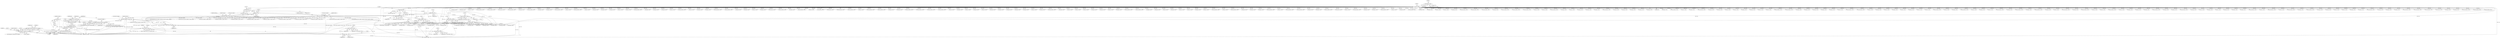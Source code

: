 digraph "0_ImageMagick_56d6e20de489113617cbbddaf41e92600a34db22@pointer" {
"1018599" [label="(Call,ReplaceImageInList(&q,swap))"];
"1018576" [label="(Call,swap=CloneImage(p,0,0,MagickTrue,&p->exception))"];
"1018578" [label="(Call,CloneImage(p,0,0,MagickTrue,&p->exception))"];
"1018558" [label="(Call,p == (Image *) NULL)"];
"1018538" [label="(Call,p=GetImageFromList(msl_info->image[n],index))"];
"1018540" [label="(Call,GetImageFromList(msl_info->image[n],index))"];
"1018410" [label="(Call,msl_info->image[n] == (Image *) NULL)"];
"1017912" [label="(Call,msl_info->image[n] == (Image *) NULL)"];
"1017918" [label="(Call,(Image *) NULL)"];
"1017908" [label="(Call,(Image*) NULL)"];
"1000237" [label="(Call,(char *) NULL)"];
"1000232" [label="(Call,(const char *) NULL)"];
"1018117" [label="(Call,msl_info->image[n] == (Image *) NULL)"];
"1018123" [label="(Call,(Image *) NULL)"];
"1018113" [label="(Call,(Image*) NULL)"];
"1018416" [label="(Call,(Image *) NULL)"];
"1018251" [label="(Call,(Image*) NULL)"];
"1018149" [label="(Call,(const xmlChar *) NULL)"];
"1018137" [label="(Call,(const xmlChar **) NULL)"];
"1018046" [label="(Call,(Image*) NULL)"];
"1017944" [label="(Call,(const xmlChar *) NULL)"];
"1017932" [label="(Call,(const xmlChar **) NULL)"];
"1018505" [label="(Call,index=(ssize_t) geometry_info.rho)"];
"1018507" [label="(Call,(ssize_t) geometry_info.rho)"];
"1018427" [label="(Call,index=(-1))"];
"1018429" [label="(Call,-1)"];
"1018560" [label="(Call,(Image *) NULL)"];
"1018438" [label="(Call,(const xmlChar **) NULL)"];
"1018449" [label="(Call,(const xmlChar *) NULL)"];
"1018046" [label="(Call,(Image*) NULL)"];
"1017467" [label="(Call,(Image *) NULL)"];
"1014502" [label="(Call,(Image *) NULL)"];
"1003100" [label="(Call,(char **) NULL)"];
"1014729" [label="(Call,(const xmlChar *) NULL)"];
"1018428" [label="(Identifier,index)"];
"1018139" [label="(Identifier,NULL)"];
"1000234" [label="(Identifier,NULL)"];
"1009820" [label="(Call,(const xmlChar *) NULL)"];
"1016133" [label="(Call,(const char *) NULL)"];
"1003342" [label="(Call,(const xmlChar *) NULL)"];
"1008856" [label="(Call,(Image *) NULL)"];
"1004334" [label="(Call,(const xmlChar *) NULL)"];
"1018498" [label="(Block,)"];
"1004223" [label="(Call,(Image *) NULL)"];
"1014856" [label="(Call,(Image *) NULL)"];
"1017911" [label="(ControlStructure,if (msl_info->image[n] == (Image *) NULL))"];
"1001578" [label="(Call,(const xmlChar *) NULL)"];
"1014978" [label="(Call,(char **) NULL)"];
"1018253" [label="(Identifier,NULL)"];
"1018123" [label="(Call,(Image *) NULL)"];
"1004729" [label="(Call,(const xmlChar *) NULL)"];
"1008628" [label="(Call,(char **) NULL)"];
"1018781" [label="(Call,(Image *) NULL)"];
"1003476" [label="(Call,(Image *) NULL)"];
"1000279" [label="(Call,(Image *) NULL)"];
"1019173" [label="(Call,(char **) NULL)"];
"1018251" [label="(Call,(Image*) NULL)"];
"1005603" [label="(Call,(char **) NULL)"];
"1006241" [label="(Call,(const xmlChar *) NULL)"];
"1012993" [label="(Call,(Image *) NULL)"];
"1017221" [label="(Call,(Image *) NULL)"];
"1014248" [label="(Call,(Image *) NULL)"];
"1018128" [label="(Identifier,OptionError)"];
"1007724" [label="(Call,(char **) NULL)"];
"1007223" [label="(Call,(const xmlChar *) NULL)"];
"1009893" [label="(Call,(char **) NULL)"];
"1004956" [label="(Call,(Image *) NULL)"];
"1018418" [label="(Identifier,NULL)"];
"1014663" [label="(Call,(Image *) NULL)"];
"1006434" [label="(Call,(const xmlChar *) NULL)"];
"1002331" [label="(Call,(const xmlChar *) NULL)"];
"1008729" [label="(Call,(Image *) NULL)"];
"1015066" [label="(Call,(Image *) NULL)"];
"1006523" [label="(Call,(char **) NULL)"];
"1018409" [label="(ControlStructure,if (msl_info->image[n] == (Image *) NULL))"];
"1002499" [label="(Call,(Image *) NULL)"];
"1017923" [label="(Identifier,OptionError)"];
"1019031" [label="(Call,(const char *) NULL)"];
"1018562" [label="(Identifier,NULL)"];
"1007668" [label="(Call,(const xmlChar *) NULL)"];
"1019343" [label="(Call,msl_info->image[n] == (Image *) NULL)"];
"1007621" [label="(Call,(Image *) NULL)"];
"1018821" [label="(Call,(Image *) NULL)"];
"1018438" [label="(Call,(const xmlChar **) NULL)"];
"1011472" [label="(Call,(const xmlChar **) NULL)"];
"1000232" [label="(Call,(const char *) NULL)"];
"1013107" [label="(Call,(char **) NULL)"];
"1000235" [label="(Call,value=(char *) NULL)"];
"1017913" [label="(Call,msl_info->image[n])"];
"1018560" [label="(Call,(Image *) NULL)"];
"1003448" [label="(Call,(const char *) NULL)"];
"1000307" [label="(Call,(const xmlChar *) NULL)"];
"1018071" [label="(Call,(Image *) NULL)"];
"1019122" [label="(Call,(const xmlChar *) NULL)"];
"1008651" [label="(Call,(char **) NULL)"];
"1017596" [label="(Call,(const xmlChar *) NULL)"];
"1017492" [label="(Call,(const xmlChar *) NULL)"];
"1017427" [label="(Call,(Image *) NULL)"];
"1018546" [label="(Identifier,index)"];
"1015276" [label="(Call,(Image *) NULL)"];
"1018125" [label="(Identifier,NULL)"];
"1018149" [label="(Call,(const xmlChar *) NULL)"];
"1018136" [label="(Identifier,attributes)"];
"1018430" [label="(Literal,1)"];
"1008160" [label="(Call,(const xmlChar *) NULL)"];
"1011228" [label="(Call,(const xmlChar *) NULL)"];
"1010626" [label="(Call,(const xmlChar *) NULL)"];
"1013264" [label="(Call,(const xmlChar *) NULL)"];
"1018710" [label="(Call,(char **) NULL)"];
"1018558" [label="(Call,p == (Image *) NULL)"];
"1007056" [label="(Call,(Image *) NULL)"];
"1018629" [label="(Call,(Image *) NULL)"];
"1012008" [label="(Call,(char **) NULL)"];
"1018427" [label="(Call,index=(-1))"];
"1018507" [label="(Call,(ssize_t) geometry_info.rho)"];
"1017908" [label="(Call,(Image*) NULL)"];
"1006586" [label="(Call,(Image *) NULL)"];
"1010507" [label="(Call,(char **) NULL)"];
"1004701" [label="(Call,(Image *) NULL)"];
"1018432" [label="(Identifier,swap_index)"];
"1018557" [label="(Call,(p == (Image *) NULL) || (q == (Image *) NULL))"];
"1018111" [label="(Call,*\n          stereoImage = (Image*) NULL)"];
"1008556" [label="(Call,(Image *) NULL)"];
"1001983" [label="(Call,(Image *) NULL)"];
"1018053" [label="(Call,SteganoImage(msl_info->image[n], watermark, &msl_info->image[n]->exception))"];
"1017944" [label="(Call,(const xmlChar *) NULL)"];
"1008486" [label="(Call,(Image *) NULL)"];
"1018416" [label="(Call,(Image *) NULL)"];
"1013153" [label="(Call,(Image *) NULL)"];
"1018539" [label="(Identifier,p)"];
"1007796" [label="(Call,(char **) NULL)"];
"1017918" [label="(Call,(Image *) NULL)"];
"1018564" [label="(Identifier,q)"];
"1010545" [label="(Call,(Image *) NULL)"];
"1004476" [label="(Call,(const xmlChar *) NULL)"];
"1004443" [label="(Call,(Image *) NULL)"];
"1005702" [label="(Call,(char **) NULL)"];
"1017912" [label="(Call,msl_info->image[n] == (Image *) NULL)"];
"1011909" [label="(Call,(char **) NULL)"];
"1018602" [label="(Identifier,swap)"];
"1009559" [label="(Call,(char **) NULL)"];
"1016998" [label="(Call,(Image *) NULL)"];
"1016530" [label="(Call,(Image *) NULL)"];
"1018044" [label="(Call,watermark != (Image*) NULL)"];
"1005566" [label="(Call,(char **) NULL)"];
"1002635" [label="(Call,(Image *) NULL)"];
"1018579" [label="(Identifier,p)"];
"1002016" [label="(Call,(const xmlChar *) NULL)"];
"1017744" [label="(Call,(const xmlChar *) NULL)"];
"1018137" [label="(Call,(const xmlChar **) NULL)"];
"1004306" [label="(Call,(Image *) NULL)"];
"1018135" [label="(Call,attributes == (const xmlChar **) NULL)"];
"1003989" [label="(Call,(Image *) NULL)"];
"1012916" [label="(Call,(char *) NULL)"];
"1002451" [label="(Call,(Image *) NULL)"];
"1006330" [label="(Call,(char **) NULL)"];
"1017906" [label="(Call,*\n          watermark = (Image*) NULL)"];
"1000936" [label="(Call,(char **) NULL)"];
"1018922" [label="(Call,msl_info->image[n] == (Image *) NULL)"];
"1006216" [label="(Call,(Image *) NULL)"];
"1000959" [label="(Call,(char **) NULL)"];
"1000533" [label="(Call,(const xmlChar *) NULL)"];
"1018113" [label="(Call,(Image*) NULL)"];
"1005726" [label="(Call,(char **) NULL)"];
"1012865" [label="(Call,(const xmlChar *) NULL)"];
"1017564" [label="(Call,(Image *) NULL)"];
"1007182" [label="(Call,(Image *) NULL)"];
"1018577" [label="(Identifier,swap)"];
"1018321" [label="(Call,(Image *) NULL)"];
"1008334" [label="(Call,(Image *) NULL)"];
"1007967" [label="(Call,(const xmlChar *) NULL)"];
"1017364" [label="(Call,(char **) NULL)"];
"1002997" [label="(Call,(const xmlChar *) NULL)"];
"1018576" [label="(Call,swap=CloneImage(p,0,0,MagickTrue,&p->exception))"];
"1018583" [label="(Call,&p->exception)"];
"1017910" [label="(Identifier,NULL)"];
"1018118" [label="(Call,msl_info->image[n])"];
"1014003" [label="(Call,(const xmlChar *) NULL)"];
"1018548" [label="(Identifier,q)"];
"1001731" [label="(Call,(Image *) NULL)"];
"1018623" [label="(Call,msl_info->image[n] == (Image *) NULL)"];
"1015487" [label="(Call,(Image *) NULL)"];
"1018506" [label="(Identifier,index)"];
"1014528" [label="(Call,(const xmlChar *) NULL)"];
"1003765" [label="(Call,(const char *) NULL)"];
"1003943" [label="(Call,(char **) NULL)"];
"1010418" [label="(Call,(const xmlChar *) NULL)"];
"1019090" [label="(Call,msl_info->image[n] == (Image *) NULL)"];
"1010884" [label="(Call,(Image *) NULL)"];
"1002239" [label="(Call,(Image *) NULL)"];
"1018276" [label="(Call,(Image *) NULL)"];
"1012662" [label="(Call,(const xmlChar *) NULL)"];
"1016362" [label="(Call,(char **) NULL)"];
"1018410" [label="(Call,msl_info->image[n] == (Image *) NULL)"];
"1004832" [label="(Call,(Image *) NULL)"];
"1010110" [label="(Call,(const xmlChar *) NULL)"];
"1018440" [label="(Identifier,NULL)"];
"1018815" [label="(Call,msl_info->image[n] == (Image *) NULL)"];
"1006931" [label="(Call,(Image *) NULL)"];
"1013929" [label="(Call,(Image *) NULL)"];
"1009203" [label="(Call,(char **) NULL)"];
"1014785" [label="(Call,(char **) NULL)"];
"1007941" [label="(Call,(Image *) NULL)"];
"1008887" [label="(Call,(const xmlChar *) NULL)"];
"1009470" [label="(Call,(const xmlChar *) NULL)"];
"1015528" [label="(Call,(const xmlChar *) NULL)"];
"1018578" [label="(Call,CloneImage(p,0,0,MagickTrue,&p->exception))"];
"1004660" [label="(Call,(Image *) NULL)"];
"1018581" [label="(Literal,0)"];
"1018582" [label="(Identifier,MagickTrue)"];
"1017024" [label="(Call,(const xmlChar *) NULL)"];
"1010798" [label="(Call,(const xmlChar *) NULL)"];
"1018559" [label="(Identifier,p)"];
"1015745" [label="(Call,(const xmlChar *) NULL)"];
"1016888" [label="(Call,(char **) NULL)"];
"1012032" [label="(Call,(char **) NULL)"];
"1008582" [label="(Call,(const xmlChar *) NULL)"];
"1018589" [label="(Identifier,p)"];
"1009445" [label="(Call,(Image *) NULL)"];
"1001878" [label="(Call,(char **) NULL)"];
"1006409" [label="(Call,(Image *) NULL)"];
"1001942" [label="(Call,(Image *) NULL)"];
"1019593" [label="(Call,value != NULL)"];
"1009780" [label="(Call,(Image *) NULL)"];
"1019251" [label="(Call,(const xmlChar *) NULL)"];
"1015719" [label="(Call,(Image *) NULL)"];
"1006368" [label="(Call,(Image *) NULL)"];
"1019225" [label="(Call,(Image *) NULL)"];
"1002948" [label="(Call,(Image *) NULL)"];
"1006857" [label="(Call,(Image *) NULL)"];
"1017719" [label="(Call,(Image *) NULL)"];
"1000239" [label="(Identifier,NULL)"];
"1011200" [label="(Call,(Image *) NULL)"];
"1018505" [label="(Call,index=(ssize_t) geometry_info.rho)"];
"1018116" [label="(ControlStructure,if (msl_info->image[n] == (Image *) NULL))"];
"1002525" [label="(Call,(const xmlChar *) NULL)"];
"1017674" [label="(Call,(char **) NULL)"];
"1014207" [label="(Call,(Image *) NULL)"];
"1013018" [label="(Call,(const xmlChar *) NULL)"];
"1018449" [label="(Call,(const xmlChar *) NULL)"];
"1018565" [label="(Call,(Image *) NULL)"];
"1018541" [label="(Call,msl_info->image[n])"];
"1000484" [label="(Call,(Image *) NULL)"];
"1008142" [label="(Call,(Image *) NULL)"];
"1013695" [label="(Call,(char **) NULL)"];
"1010734" [label="(Call,(char **) NULL)"];
"1015016" [label="(Call,(Image *) NULL)"];
"1018590" [label="(Call,CloneImage(q,0,0,MagickTrue,&q->exception))"];
"1002291" [label="(Call,(Image *) NULL)"];
"1009940" [label="(Call,(char **) NULL)"];
"1011886" [label="(Call,(char **) NULL)"];
"1018928" [label="(Call,(Image *) NULL)"];
"1018258" [label="(Call,StereoImage(msl_info->image[n], stereoImage, &msl_info->image[n]->exception))"];
"1004981" [label="(Call,(const xmlChar *) NULL)"];
"1005108" [label="(Call,(const xmlChar *) NULL)"];
"1019219" [label="(Call,msl_info->image[n] == (Image *) NULL)"];
"1001550" [label="(Call,(Image *) NULL)"];
"1005059" [label="(Call,(Image *) NULL)"];
"1001680" [label="(Call,(Image *) NULL)"];
"1010082" [label="(Call,(Image *) NULL)"];
"1018151" [label="(Identifier,NULL)"];
"1013238" [label="(Call,(Image *) NULL)"];
"1017920" [label="(Identifier,NULL)"];
"1002576" [label="(Call,(char **) NULL)"];
"1018445" [label="(Call,attributes[i] != (const xmlChar *) NULL)"];
"1008359" [label="(Call,(const xmlChar *) NULL)"];
"1013639" [label="(Call,(const xmlChar *) NULL)"];
"1013764" [label="(Call,(char **) NULL)"];
"1002906" [label="(Call,(Image *) NULL)"];
"1009990" [label="(Call,(char **) NULL)"];
"1016947" [label="(Call,(Image *) NULL)"];
"1018599" [label="(Call,ReplaceImageInList(&q,swap))"];
"1015584" [label="(Call,(char **) NULL)"];
"1018515" [label="(Identifier,flags)"];
"1018145" [label="(Call,attributes[i] != (const xmlChar *) NULL)"];
"1018606" [label="(Identifier,msl_info)"];
"1016763" [label="(Call,(Image *) NULL)"];
"1007821" [label="(Call,(char **) NULL)"];
"1013787" [label="(Call,(char **) NULL)"];
"1015301" [label="(Call,(const xmlChar *) NULL)"];
"1008415" [label="(Call,(char **) NULL)"];
"1016278" [label="(Call,(Image *) NULL)"];
"1011483" [label="(Call,(const xmlChar *) NULL)"];
"1014142" [label="(Call,(char **) NULL)"];
"1017932" [label="(Call,(const xmlChar **) NULL)"];
"1000443" [label="(Call,(Image *) NULL)"];
"1018429" [label="(Call,-1)"];
"1018411" [label="(Call,msl_info->image[n])"];
"1016387" [label="(Call,(char **) NULL)"];
"1016837" [label="(Call,(const xmlChar *) NULL)"];
"1019445" [label="(Call,msl_info->image[n] == (Image *) NULL)"];
"1018421" [label="(Identifier,OptionError)"];
"1010587" [label="(Call,(Image *) NULL)"];
"1009117" [label="(Call,(const xmlChar *) NULL)"];
"1017930" [label="(Call,attributes == (const xmlChar **) NULL)"];
"1014438" [label="(Call,(Image *) NULL)"];
"1017931" [label="(Identifier,attributes)"];
"1018509" [label="(Call,geometry_info.rho)"];
"1018654" [label="(Call,(const xmlChar *) NULL)"];
"1003311" [label="(Call,(Image *) NULL)"];
"1008674" [label="(Call,(char **) NULL)"];
"1018956" [label="(Call,(const xmlChar *) NULL)"];
"1013972" [label="(Call,(Image *) NULL)"];
"1006776" [label="(Call,(const xmlChar *) NULL)"];
"1018048" [label="(Identifier,NULL)"];
"1018315" [label="(Call,msl_info->image[n] == (Image *) NULL)"];
"1018549" [label="(Call,GetImageFromList(msl_info->image[n],swap_index))"];
"1018249" [label="(Call,stereoImage != (Image*) NULL)"];
"1001058" [label="(Call,(char **) NULL)"];
"1016684" [label="(Call,(char **) NULL)"];
"1001756" [label="(Call,(const xmlChar *) NULL)"];
"1010015" [label="(Call,(char **) NULL)"];
"1010393" [label="(Call,(Image *) NULL)"];
"1018403" [label="(Block,)"];
"1009605" [label="(Call,(Image *) NULL)"];
"1006627" [label="(Call,(Image *) NULL)"];
"1010277" [label="(Call,(const xmlChar *) NULL)"];
"1009081" [label="(Call,(Image *) NULL)"];
"1018451" [label="(Identifier,NULL)"];
"1007570" [label="(Call,(Image *) NULL)"];
"1014281" [label="(Call,(const xmlChar *) NULL)"];
"1016811" [label="(Call,(Image *) NULL)"];
"1009876" [label="(Call,(char **) NULL)"];
"1010252" [label="(Call,(Image *) NULL)"];
"1017833" [label="(Call,(char **) NULL)"];
"1017871" [label="(Call,(Image *) NULL)"];
"1000230" [label="(Call,keyword=(const char *) NULL)"];
"1006751" [label="(Call,(Image *) NULL)"];
"1013607" [label="(Call,(Image *) NULL)"];
"1016555" [label="(Call,(const xmlChar *) NULL)"];
"1019096" [label="(Call,(Image *) NULL)"];
"1015669" [label="(Call,(char **) NULL)"];
"1012853" [label="(Call,(const xmlChar **) NULL)"];
"1009965" [label="(Call,(char **) NULL)"];
"1018436" [label="(Call,attributes != (const xmlChar **) NULL)"];
"1002709" [label="(Call,(const xmlChar *) NULL)"];
"1008246" [label="(Call,(Image *) NULL)"];
"1019477" [label="(Call,(const xmlChar *) NULL)"];
"1012626" [label="(Call,(Image *) NULL)"];
"1015235" [label="(Call,(Image *) NULL)"];
"1001084" [label="(Call,(char **) NULL)"];
"1009284" [label="(Call,(char **) NULL)"];
"1014901" [label="(Call,(Image *) NULL)"];
"1018117" [label="(Call,msl_info->image[n] == (Image *) NULL)"];
"1017946" [label="(Identifier,NULL)"];
"1018540" [label="(Call,GetImageFromList(msl_info->image[n],index))"];
"1017934" [label="(Identifier,NULL)"];
"1009646" [label="(Call,(Image *) NULL)"];
"1017246" [label="(Call,(const xmlChar *) NULL)"];
"1002676" [label="(Call,(Image *) NULL)"];
"1018580" [label="(Literal,0)"];
"1015445" [label="(Call,(Image *) NULL)"];
"1018115" [label="(Identifier,NULL)"];
"1014704" [label="(Call,(Image *) NULL)"];
"1019451" [label="(Call,(Image *) NULL)"];
"1019349" [label="(Call,(Image *) NULL)"];
"1003505" [label="(Call,(const xmlChar *) NULL)"];
"1018846" [label="(Call,(const xmlChar *) NULL)"];
"1017940" [label="(Call,attributes[i] != (const xmlChar *) NULL)"];
"1015091" [label="(Call,(const xmlChar *) NULL)"];
"1008997" [label="(Call,(const char *) NULL)"];
"1016489" [label="(Call,(Image *) NULL)"];
"1017180" [label="(Call,(Image *) NULL)"];
"1000237" [label="(Call,(char *) NULL)"];
"1010786" [label="(Call,(const xmlChar **) NULL)"];
"1014927" [label="(Call,(const xmlChar *) NULL)"];
"1019610" [label="(MethodReturn,static void)"];
"1018538" [label="(Call,p=GetImageFromList(msl_info->image[n],index))"];
"1016306" [label="(Call,(const xmlChar *) NULL)"];
"1018600" [label="(Call,&q)"];
"1018599" -> "1018403"  [label="AST: "];
"1018599" -> "1018602"  [label="CFG: "];
"1018600" -> "1018599"  [label="AST: "];
"1018602" -> "1018599"  [label="AST: "];
"1018606" -> "1018599"  [label="CFG: "];
"1018599" -> "1019610"  [label="DDG: &q"];
"1018599" -> "1019610"  [label="DDG: ReplaceImageInList(&q,swap)"];
"1018599" -> "1019610"  [label="DDG: swap"];
"1018576" -> "1018599"  [label="DDG: swap"];
"1018576" -> "1018403"  [label="AST: "];
"1018576" -> "1018578"  [label="CFG: "];
"1018577" -> "1018576"  [label="AST: "];
"1018578" -> "1018576"  [label="AST: "];
"1018589" -> "1018576"  [label="CFG: "];
"1018576" -> "1019610"  [label="DDG: CloneImage(p,0,0,MagickTrue,&p->exception)"];
"1018578" -> "1018576"  [label="DDG: MagickTrue"];
"1018578" -> "1018576"  [label="DDG: 0"];
"1018578" -> "1018576"  [label="DDG: &p->exception"];
"1018578" -> "1018576"  [label="DDG: p"];
"1018578" -> "1018583"  [label="CFG: "];
"1018579" -> "1018578"  [label="AST: "];
"1018580" -> "1018578"  [label="AST: "];
"1018581" -> "1018578"  [label="AST: "];
"1018582" -> "1018578"  [label="AST: "];
"1018583" -> "1018578"  [label="AST: "];
"1018578" -> "1019610"  [label="DDG: &p->exception"];
"1018578" -> "1019610"  [label="DDG: p"];
"1018558" -> "1018578"  [label="DDG: p"];
"1018578" -> "1018590"  [label="DDG: MagickTrue"];
"1018558" -> "1018557"  [label="AST: "];
"1018558" -> "1018560"  [label="CFG: "];
"1018559" -> "1018558"  [label="AST: "];
"1018560" -> "1018558"  [label="AST: "];
"1018564" -> "1018558"  [label="CFG: "];
"1018557" -> "1018558"  [label="CFG: "];
"1018558" -> "1019610"  [label="DDG: p"];
"1018558" -> "1019610"  [label="DDG: (Image *) NULL"];
"1018558" -> "1018557"  [label="DDG: p"];
"1018558" -> "1018557"  [label="DDG: (Image *) NULL"];
"1018538" -> "1018558"  [label="DDG: p"];
"1018560" -> "1018558"  [label="DDG: NULL"];
"1018538" -> "1018403"  [label="AST: "];
"1018538" -> "1018540"  [label="CFG: "];
"1018539" -> "1018538"  [label="AST: "];
"1018540" -> "1018538"  [label="AST: "];
"1018548" -> "1018538"  [label="CFG: "];
"1018538" -> "1019610"  [label="DDG: GetImageFromList(msl_info->image[n],index)"];
"1018540" -> "1018538"  [label="DDG: msl_info->image[n]"];
"1018540" -> "1018538"  [label="DDG: index"];
"1018540" -> "1018546"  [label="CFG: "];
"1018541" -> "1018540"  [label="AST: "];
"1018546" -> "1018540"  [label="AST: "];
"1018540" -> "1019610"  [label="DDG: index"];
"1018410" -> "1018540"  [label="DDG: msl_info->image[n]"];
"1018505" -> "1018540"  [label="DDG: index"];
"1018427" -> "1018540"  [label="DDG: index"];
"1018540" -> "1018549"  [label="DDG: msl_info->image[n]"];
"1018410" -> "1018409"  [label="AST: "];
"1018410" -> "1018416"  [label="CFG: "];
"1018411" -> "1018410"  [label="AST: "];
"1018416" -> "1018410"  [label="AST: "];
"1018421" -> "1018410"  [label="CFG: "];
"1018428" -> "1018410"  [label="CFG: "];
"1018410" -> "1019610"  [label="DDG: (Image *) NULL"];
"1018410" -> "1019610"  [label="DDG: msl_info->image[n] == (Image *) NULL"];
"1018410" -> "1019610"  [label="DDG: msl_info->image[n]"];
"1017912" -> "1018410"  [label="DDG: msl_info->image[n]"];
"1018117" -> "1018410"  [label="DDG: msl_info->image[n]"];
"1018416" -> "1018410"  [label="DDG: NULL"];
"1017912" -> "1017911"  [label="AST: "];
"1017912" -> "1017918"  [label="CFG: "];
"1017913" -> "1017912"  [label="AST: "];
"1017918" -> "1017912"  [label="AST: "];
"1017923" -> "1017912"  [label="CFG: "];
"1017931" -> "1017912"  [label="CFG: "];
"1017912" -> "1019610"  [label="DDG: msl_info->image[n]"];
"1017912" -> "1019610"  [label="DDG: msl_info->image[n] == (Image *) NULL"];
"1017912" -> "1019610"  [label="DDG: (Image *) NULL"];
"1017918" -> "1017912"  [label="DDG: NULL"];
"1017912" -> "1018053"  [label="DDG: msl_info->image[n]"];
"1017912" -> "1018315"  [label="DDG: msl_info->image[n]"];
"1017912" -> "1018623"  [label="DDG: msl_info->image[n]"];
"1017912" -> "1018815"  [label="DDG: msl_info->image[n]"];
"1017912" -> "1018922"  [label="DDG: msl_info->image[n]"];
"1017912" -> "1019090"  [label="DDG: msl_info->image[n]"];
"1017912" -> "1019219"  [label="DDG: msl_info->image[n]"];
"1017912" -> "1019343"  [label="DDG: msl_info->image[n]"];
"1017912" -> "1019445"  [label="DDG: msl_info->image[n]"];
"1017918" -> "1017920"  [label="CFG: "];
"1017919" -> "1017918"  [label="AST: "];
"1017920" -> "1017918"  [label="AST: "];
"1017908" -> "1017918"  [label="DDG: NULL"];
"1017918" -> "1017932"  [label="DDG: NULL"];
"1017918" -> "1019593"  [label="DDG: NULL"];
"1017908" -> "1017906"  [label="AST: "];
"1017908" -> "1017910"  [label="CFG: "];
"1017909" -> "1017908"  [label="AST: "];
"1017910" -> "1017908"  [label="AST: "];
"1017906" -> "1017908"  [label="CFG: "];
"1017908" -> "1017906"  [label="DDG: NULL"];
"1000237" -> "1017908"  [label="DDG: NULL"];
"1000237" -> "1000235"  [label="AST: "];
"1000237" -> "1000239"  [label="CFG: "];
"1000238" -> "1000237"  [label="AST: "];
"1000239" -> "1000237"  [label="AST: "];
"1000235" -> "1000237"  [label="CFG: "];
"1000237" -> "1000235"  [label="DDG: NULL"];
"1000232" -> "1000237"  [label="DDG: NULL"];
"1000237" -> "1000279"  [label="DDG: NULL"];
"1000237" -> "1000307"  [label="DDG: NULL"];
"1000237" -> "1000443"  [label="DDG: NULL"];
"1000237" -> "1000484"  [label="DDG: NULL"];
"1000237" -> "1000533"  [label="DDG: NULL"];
"1000237" -> "1000936"  [label="DDG: NULL"];
"1000237" -> "1000959"  [label="DDG: NULL"];
"1000237" -> "1001058"  [label="DDG: NULL"];
"1000237" -> "1001084"  [label="DDG: NULL"];
"1000237" -> "1001550"  [label="DDG: NULL"];
"1000237" -> "1001578"  [label="DDG: NULL"];
"1000237" -> "1001680"  [label="DDG: NULL"];
"1000237" -> "1001731"  [label="DDG: NULL"];
"1000237" -> "1001756"  [label="DDG: NULL"];
"1000237" -> "1001878"  [label="DDG: NULL"];
"1000237" -> "1001942"  [label="DDG: NULL"];
"1000237" -> "1001983"  [label="DDG: NULL"];
"1000237" -> "1002016"  [label="DDG: NULL"];
"1000237" -> "1002239"  [label="DDG: NULL"];
"1000237" -> "1002291"  [label="DDG: NULL"];
"1000237" -> "1002331"  [label="DDG: NULL"];
"1000237" -> "1002451"  [label="DDG: NULL"];
"1000237" -> "1002499"  [label="DDG: NULL"];
"1000237" -> "1002525"  [label="DDG: NULL"];
"1000237" -> "1002576"  [label="DDG: NULL"];
"1000237" -> "1002635"  [label="DDG: NULL"];
"1000237" -> "1002676"  [label="DDG: NULL"];
"1000237" -> "1002709"  [label="DDG: NULL"];
"1000237" -> "1002906"  [label="DDG: NULL"];
"1000237" -> "1002948"  [label="DDG: NULL"];
"1000237" -> "1002997"  [label="DDG: NULL"];
"1000237" -> "1003100"  [label="DDG: NULL"];
"1000237" -> "1003311"  [label="DDG: NULL"];
"1000237" -> "1003342"  [label="DDG: NULL"];
"1000237" -> "1003448"  [label="DDG: NULL"];
"1000237" -> "1003476"  [label="DDG: NULL"];
"1000237" -> "1003505"  [label="DDG: NULL"];
"1000237" -> "1003765"  [label="DDG: NULL"];
"1000237" -> "1003943"  [label="DDG: NULL"];
"1000237" -> "1003989"  [label="DDG: NULL"];
"1000237" -> "1004223"  [label="DDG: NULL"];
"1000237" -> "1004306"  [label="DDG: NULL"];
"1000237" -> "1004334"  [label="DDG: NULL"];
"1000237" -> "1004443"  [label="DDG: NULL"];
"1000237" -> "1004476"  [label="DDG: NULL"];
"1000237" -> "1004660"  [label="DDG: NULL"];
"1000237" -> "1004701"  [label="DDG: NULL"];
"1000237" -> "1004729"  [label="DDG: NULL"];
"1000237" -> "1004832"  [label="DDG: NULL"];
"1000237" -> "1004956"  [label="DDG: NULL"];
"1000237" -> "1004981"  [label="DDG: NULL"];
"1000237" -> "1005059"  [label="DDG: NULL"];
"1000237" -> "1005108"  [label="DDG: NULL"];
"1000237" -> "1005566"  [label="DDG: NULL"];
"1000237" -> "1005603"  [label="DDG: NULL"];
"1000237" -> "1005702"  [label="DDG: NULL"];
"1000237" -> "1005726"  [label="DDG: NULL"];
"1000237" -> "1006216"  [label="DDG: NULL"];
"1000237" -> "1006241"  [label="DDG: NULL"];
"1000237" -> "1006330"  [label="DDG: NULL"];
"1000237" -> "1006368"  [label="DDG: NULL"];
"1000237" -> "1006409"  [label="DDG: NULL"];
"1000237" -> "1006434"  [label="DDG: NULL"];
"1000237" -> "1006523"  [label="DDG: NULL"];
"1000237" -> "1006586"  [label="DDG: NULL"];
"1000237" -> "1006627"  [label="DDG: NULL"];
"1000237" -> "1006751"  [label="DDG: NULL"];
"1000237" -> "1006776"  [label="DDG: NULL"];
"1000237" -> "1006857"  [label="DDG: NULL"];
"1000237" -> "1006931"  [label="DDG: NULL"];
"1000237" -> "1007056"  [label="DDG: NULL"];
"1000237" -> "1007182"  [label="DDG: NULL"];
"1000237" -> "1007223"  [label="DDG: NULL"];
"1000237" -> "1007570"  [label="DDG: NULL"];
"1000237" -> "1007621"  [label="DDG: NULL"];
"1000237" -> "1007668"  [label="DDG: NULL"];
"1000237" -> "1007724"  [label="DDG: NULL"];
"1000237" -> "1007796"  [label="DDG: NULL"];
"1000237" -> "1007821"  [label="DDG: NULL"];
"1000237" -> "1007941"  [label="DDG: NULL"];
"1000237" -> "1007967"  [label="DDG: NULL"];
"1000237" -> "1008142"  [label="DDG: NULL"];
"1000237" -> "1008160"  [label="DDG: NULL"];
"1000237" -> "1008246"  [label="DDG: NULL"];
"1000237" -> "1008334"  [label="DDG: NULL"];
"1000237" -> "1008359"  [label="DDG: NULL"];
"1000237" -> "1008415"  [label="DDG: NULL"];
"1000237" -> "1008486"  [label="DDG: NULL"];
"1000237" -> "1008556"  [label="DDG: NULL"];
"1000237" -> "1008582"  [label="DDG: NULL"];
"1000237" -> "1008628"  [label="DDG: NULL"];
"1000237" -> "1008651"  [label="DDG: NULL"];
"1000237" -> "1008674"  [label="DDG: NULL"];
"1000237" -> "1008729"  [label="DDG: NULL"];
"1000237" -> "1008856"  [label="DDG: NULL"];
"1000237" -> "1008887"  [label="DDG: NULL"];
"1000237" -> "1008997"  [label="DDG: NULL"];
"1000237" -> "1009081"  [label="DDG: NULL"];
"1000237" -> "1009117"  [label="DDG: NULL"];
"1000237" -> "1009203"  [label="DDG: NULL"];
"1000237" -> "1009284"  [label="DDG: NULL"];
"1000237" -> "1009445"  [label="DDG: NULL"];
"1000237" -> "1009470"  [label="DDG: NULL"];
"1000237" -> "1009559"  [label="DDG: NULL"];
"1000237" -> "1009605"  [label="DDG: NULL"];
"1000237" -> "1009646"  [label="DDG: NULL"];
"1000237" -> "1009780"  [label="DDG: NULL"];
"1000237" -> "1009820"  [label="DDG: NULL"];
"1000237" -> "1009876"  [label="DDG: NULL"];
"1000237" -> "1009893"  [label="DDG: NULL"];
"1000237" -> "1009940"  [label="DDG: NULL"];
"1000237" -> "1009965"  [label="DDG: NULL"];
"1000237" -> "1009990"  [label="DDG: NULL"];
"1000237" -> "1010015"  [label="DDG: NULL"];
"1000237" -> "1010082"  [label="DDG: NULL"];
"1000237" -> "1010110"  [label="DDG: NULL"];
"1000237" -> "1010252"  [label="DDG: NULL"];
"1000237" -> "1010277"  [label="DDG: NULL"];
"1000237" -> "1010393"  [label="DDG: NULL"];
"1000237" -> "1010418"  [label="DDG: NULL"];
"1000237" -> "1010507"  [label="DDG: NULL"];
"1000237" -> "1010545"  [label="DDG: NULL"];
"1000237" -> "1010587"  [label="DDG: NULL"];
"1000237" -> "1010626"  [label="DDG: NULL"];
"1000237" -> "1010734"  [label="DDG: NULL"];
"1000237" -> "1010786"  [label="DDG: NULL"];
"1000237" -> "1010798"  [label="DDG: NULL"];
"1000237" -> "1010884"  [label="DDG: NULL"];
"1000237" -> "1011200"  [label="DDG: NULL"];
"1000237" -> "1011228"  [label="DDG: NULL"];
"1000237" -> "1011472"  [label="DDG: NULL"];
"1000237" -> "1011483"  [label="DDG: NULL"];
"1000237" -> "1011886"  [label="DDG: NULL"];
"1000237" -> "1011909"  [label="DDG: NULL"];
"1000237" -> "1012008"  [label="DDG: NULL"];
"1000237" -> "1012032"  [label="DDG: NULL"];
"1000237" -> "1012626"  [label="DDG: NULL"];
"1000237" -> "1012662"  [label="DDG: NULL"];
"1000237" -> "1012853"  [label="DDG: NULL"];
"1000237" -> "1012865"  [label="DDG: NULL"];
"1000237" -> "1012916"  [label="DDG: NULL"];
"1000237" -> "1012993"  [label="DDG: NULL"];
"1000237" -> "1013018"  [label="DDG: NULL"];
"1000237" -> "1013107"  [label="DDG: NULL"];
"1000237" -> "1013153"  [label="DDG: NULL"];
"1000237" -> "1013238"  [label="DDG: NULL"];
"1000237" -> "1013264"  [label="DDG: NULL"];
"1000237" -> "1013607"  [label="DDG: NULL"];
"1000237" -> "1013639"  [label="DDG: NULL"];
"1000237" -> "1013695"  [label="DDG: NULL"];
"1000237" -> "1013764"  [label="DDG: NULL"];
"1000237" -> "1013787"  [label="DDG: NULL"];
"1000237" -> "1013929"  [label="DDG: NULL"];
"1000237" -> "1013972"  [label="DDG: NULL"];
"1000237" -> "1014003"  [label="DDG: NULL"];
"1000237" -> "1014142"  [label="DDG: NULL"];
"1000237" -> "1014207"  [label="DDG: NULL"];
"1000237" -> "1014248"  [label="DDG: NULL"];
"1000237" -> "1014281"  [label="DDG: NULL"];
"1000237" -> "1014438"  [label="DDG: NULL"];
"1000237" -> "1014502"  [label="DDG: NULL"];
"1000237" -> "1014528"  [label="DDG: NULL"];
"1000237" -> "1014663"  [label="DDG: NULL"];
"1000237" -> "1014704"  [label="DDG: NULL"];
"1000237" -> "1014729"  [label="DDG: NULL"];
"1000237" -> "1014785"  [label="DDG: NULL"];
"1000237" -> "1014856"  [label="DDG: NULL"];
"1000237" -> "1014901"  [label="DDG: NULL"];
"1000237" -> "1014927"  [label="DDG: NULL"];
"1000237" -> "1014978"  [label="DDG: NULL"];
"1000237" -> "1015016"  [label="DDG: NULL"];
"1000237" -> "1015066"  [label="DDG: NULL"];
"1000237" -> "1015091"  [label="DDG: NULL"];
"1000237" -> "1015235"  [label="DDG: NULL"];
"1000237" -> "1015276"  [label="DDG: NULL"];
"1000237" -> "1015301"  [label="DDG: NULL"];
"1000237" -> "1015445"  [label="DDG: NULL"];
"1000237" -> "1015487"  [label="DDG: NULL"];
"1000237" -> "1015528"  [label="DDG: NULL"];
"1000237" -> "1015584"  [label="DDG: NULL"];
"1000237" -> "1015669"  [label="DDG: NULL"];
"1000237" -> "1015719"  [label="DDG: NULL"];
"1000237" -> "1015745"  [label="DDG: NULL"];
"1000237" -> "1016133"  [label="DDG: NULL"];
"1000237" -> "1016278"  [label="DDG: NULL"];
"1000237" -> "1016306"  [label="DDG: NULL"];
"1000237" -> "1016362"  [label="DDG: NULL"];
"1000237" -> "1016387"  [label="DDG: NULL"];
"1000237" -> "1016489"  [label="DDG: NULL"];
"1000237" -> "1016530"  [label="DDG: NULL"];
"1000237" -> "1016555"  [label="DDG: NULL"];
"1000237" -> "1016684"  [label="DDG: NULL"];
"1000237" -> "1016763"  [label="DDG: NULL"];
"1000237" -> "1016811"  [label="DDG: NULL"];
"1000237" -> "1016837"  [label="DDG: NULL"];
"1000237" -> "1016888"  [label="DDG: NULL"];
"1000237" -> "1016947"  [label="DDG: NULL"];
"1000237" -> "1016998"  [label="DDG: NULL"];
"1000237" -> "1017024"  [label="DDG: NULL"];
"1000237" -> "1017180"  [label="DDG: NULL"];
"1000237" -> "1017221"  [label="DDG: NULL"];
"1000237" -> "1017246"  [label="DDG: NULL"];
"1000237" -> "1017364"  [label="DDG: NULL"];
"1000237" -> "1017427"  [label="DDG: NULL"];
"1000237" -> "1017467"  [label="DDG: NULL"];
"1000237" -> "1017492"  [label="DDG: NULL"];
"1000237" -> "1017564"  [label="DDG: NULL"];
"1000237" -> "1017596"  [label="DDG: NULL"];
"1000237" -> "1017674"  [label="DDG: NULL"];
"1000237" -> "1017719"  [label="DDG: NULL"];
"1000237" -> "1017744"  [label="DDG: NULL"];
"1000237" -> "1017833"  [label="DDG: NULL"];
"1000237" -> "1017871"  [label="DDG: NULL"];
"1000237" -> "1017944"  [label="DDG: NULL"];
"1000237" -> "1018046"  [label="DDG: NULL"];
"1000237" -> "1018113"  [label="DDG: NULL"];
"1000237" -> "1018149"  [label="DDG: NULL"];
"1000237" -> "1018251"  [label="DDG: NULL"];
"1000237" -> "1018321"  [label="DDG: NULL"];
"1000237" -> "1018416"  [label="DDG: NULL"];
"1000237" -> "1018449"  [label="DDG: NULL"];
"1000237" -> "1018560"  [label="DDG: NULL"];
"1000237" -> "1018629"  [label="DDG: NULL"];
"1000237" -> "1018654"  [label="DDG: NULL"];
"1000237" -> "1018710"  [label="DDG: NULL"];
"1000237" -> "1018781"  [label="DDG: NULL"];
"1000237" -> "1018821"  [label="DDG: NULL"];
"1000237" -> "1018846"  [label="DDG: NULL"];
"1000237" -> "1018928"  [label="DDG: NULL"];
"1000237" -> "1018956"  [label="DDG: NULL"];
"1000237" -> "1019031"  [label="DDG: NULL"];
"1000237" -> "1019096"  [label="DDG: NULL"];
"1000237" -> "1019122"  [label="DDG: NULL"];
"1000237" -> "1019173"  [label="DDG: NULL"];
"1000237" -> "1019225"  [label="DDG: NULL"];
"1000237" -> "1019251"  [label="DDG: NULL"];
"1000237" -> "1019349"  [label="DDG: NULL"];
"1000237" -> "1019451"  [label="DDG: NULL"];
"1000237" -> "1019477"  [label="DDG: NULL"];
"1000237" -> "1019593"  [label="DDG: NULL"];
"1000232" -> "1000230"  [label="AST: "];
"1000232" -> "1000234"  [label="CFG: "];
"1000233" -> "1000232"  [label="AST: "];
"1000234" -> "1000232"  [label="AST: "];
"1000230" -> "1000232"  [label="CFG: "];
"1000232" -> "1000230"  [label="DDG: NULL"];
"1018117" -> "1018116"  [label="AST: "];
"1018117" -> "1018123"  [label="CFG: "];
"1018118" -> "1018117"  [label="AST: "];
"1018123" -> "1018117"  [label="AST: "];
"1018128" -> "1018117"  [label="CFG: "];
"1018136" -> "1018117"  [label="CFG: "];
"1018117" -> "1019610"  [label="DDG: msl_info->image[n] == (Image *) NULL"];
"1018117" -> "1019610"  [label="DDG: msl_info->image[n]"];
"1018117" -> "1019610"  [label="DDG: (Image *) NULL"];
"1018123" -> "1018117"  [label="DDG: NULL"];
"1018117" -> "1018258"  [label="DDG: msl_info->image[n]"];
"1018117" -> "1018315"  [label="DDG: msl_info->image[n]"];
"1018117" -> "1018623"  [label="DDG: msl_info->image[n]"];
"1018117" -> "1018815"  [label="DDG: msl_info->image[n]"];
"1018117" -> "1018922"  [label="DDG: msl_info->image[n]"];
"1018117" -> "1019090"  [label="DDG: msl_info->image[n]"];
"1018117" -> "1019219"  [label="DDG: msl_info->image[n]"];
"1018117" -> "1019343"  [label="DDG: msl_info->image[n]"];
"1018117" -> "1019445"  [label="DDG: msl_info->image[n]"];
"1018123" -> "1018125"  [label="CFG: "];
"1018124" -> "1018123"  [label="AST: "];
"1018125" -> "1018123"  [label="AST: "];
"1018113" -> "1018123"  [label="DDG: NULL"];
"1018123" -> "1018137"  [label="DDG: NULL"];
"1018123" -> "1019593"  [label="DDG: NULL"];
"1018113" -> "1018111"  [label="AST: "];
"1018113" -> "1018115"  [label="CFG: "];
"1018114" -> "1018113"  [label="AST: "];
"1018115" -> "1018113"  [label="AST: "];
"1018111" -> "1018113"  [label="CFG: "];
"1018113" -> "1018111"  [label="DDG: NULL"];
"1018416" -> "1018418"  [label="CFG: "];
"1018417" -> "1018416"  [label="AST: "];
"1018418" -> "1018416"  [label="AST: "];
"1018251" -> "1018416"  [label="DDG: NULL"];
"1018046" -> "1018416"  [label="DDG: NULL"];
"1018416" -> "1018438"  [label="DDG: NULL"];
"1018416" -> "1019593"  [label="DDG: NULL"];
"1018251" -> "1018249"  [label="AST: "];
"1018251" -> "1018253"  [label="CFG: "];
"1018252" -> "1018251"  [label="AST: "];
"1018253" -> "1018251"  [label="AST: "];
"1018249" -> "1018251"  [label="CFG: "];
"1018251" -> "1018249"  [label="DDG: NULL"];
"1018149" -> "1018251"  [label="DDG: NULL"];
"1018251" -> "1018276"  [label="DDG: NULL"];
"1018251" -> "1018321"  [label="DDG: NULL"];
"1018251" -> "1018629"  [label="DDG: NULL"];
"1018251" -> "1018821"  [label="DDG: NULL"];
"1018251" -> "1018928"  [label="DDG: NULL"];
"1018251" -> "1019096"  [label="DDG: NULL"];
"1018251" -> "1019225"  [label="DDG: NULL"];
"1018251" -> "1019349"  [label="DDG: NULL"];
"1018251" -> "1019451"  [label="DDG: NULL"];
"1018251" -> "1019593"  [label="DDG: NULL"];
"1018149" -> "1018145"  [label="AST: "];
"1018149" -> "1018151"  [label="CFG: "];
"1018150" -> "1018149"  [label="AST: "];
"1018151" -> "1018149"  [label="AST: "];
"1018145" -> "1018149"  [label="CFG: "];
"1018149" -> "1018145"  [label="DDG: NULL"];
"1018137" -> "1018149"  [label="DDG: NULL"];
"1018149" -> "1019593"  [label="DDG: NULL"];
"1018137" -> "1018135"  [label="AST: "];
"1018137" -> "1018139"  [label="CFG: "];
"1018138" -> "1018137"  [label="AST: "];
"1018139" -> "1018137"  [label="AST: "];
"1018135" -> "1018137"  [label="CFG: "];
"1018137" -> "1018135"  [label="DDG: NULL"];
"1018137" -> "1019593"  [label="DDG: NULL"];
"1018046" -> "1018044"  [label="AST: "];
"1018046" -> "1018048"  [label="CFG: "];
"1018047" -> "1018046"  [label="AST: "];
"1018048" -> "1018046"  [label="AST: "];
"1018044" -> "1018046"  [label="CFG: "];
"1018046" -> "1018044"  [label="DDG: NULL"];
"1017944" -> "1018046"  [label="DDG: NULL"];
"1018046" -> "1018071"  [label="DDG: NULL"];
"1018046" -> "1018321"  [label="DDG: NULL"];
"1018046" -> "1018629"  [label="DDG: NULL"];
"1018046" -> "1018821"  [label="DDG: NULL"];
"1018046" -> "1018928"  [label="DDG: NULL"];
"1018046" -> "1019096"  [label="DDG: NULL"];
"1018046" -> "1019225"  [label="DDG: NULL"];
"1018046" -> "1019349"  [label="DDG: NULL"];
"1018046" -> "1019451"  [label="DDG: NULL"];
"1018046" -> "1019593"  [label="DDG: NULL"];
"1017944" -> "1017940"  [label="AST: "];
"1017944" -> "1017946"  [label="CFG: "];
"1017945" -> "1017944"  [label="AST: "];
"1017946" -> "1017944"  [label="AST: "];
"1017940" -> "1017944"  [label="CFG: "];
"1017944" -> "1017940"  [label="DDG: NULL"];
"1017932" -> "1017944"  [label="DDG: NULL"];
"1017944" -> "1019593"  [label="DDG: NULL"];
"1017932" -> "1017930"  [label="AST: "];
"1017932" -> "1017934"  [label="CFG: "];
"1017933" -> "1017932"  [label="AST: "];
"1017934" -> "1017932"  [label="AST: "];
"1017930" -> "1017932"  [label="CFG: "];
"1017932" -> "1017930"  [label="DDG: NULL"];
"1017932" -> "1019593"  [label="DDG: NULL"];
"1018505" -> "1018498"  [label="AST: "];
"1018505" -> "1018507"  [label="CFG: "];
"1018506" -> "1018505"  [label="AST: "];
"1018507" -> "1018505"  [label="AST: "];
"1018515" -> "1018505"  [label="CFG: "];
"1018505" -> "1019610"  [label="DDG: (ssize_t) geometry_info.rho"];
"1018505" -> "1019610"  [label="DDG: index"];
"1018507" -> "1018505"  [label="DDG: geometry_info.rho"];
"1018507" -> "1018509"  [label="CFG: "];
"1018508" -> "1018507"  [label="AST: "];
"1018509" -> "1018507"  [label="AST: "];
"1018507" -> "1019610"  [label="DDG: geometry_info.rho"];
"1018427" -> "1018403"  [label="AST: "];
"1018427" -> "1018429"  [label="CFG: "];
"1018428" -> "1018427"  [label="AST: "];
"1018429" -> "1018427"  [label="AST: "];
"1018432" -> "1018427"  [label="CFG: "];
"1018427" -> "1019610"  [label="DDG: index"];
"1018427" -> "1019610"  [label="DDG: -1"];
"1018429" -> "1018427"  [label="DDG: 1"];
"1018429" -> "1018430"  [label="CFG: "];
"1018430" -> "1018429"  [label="AST: "];
"1018560" -> "1018562"  [label="CFG: "];
"1018561" -> "1018560"  [label="AST: "];
"1018562" -> "1018560"  [label="AST: "];
"1018438" -> "1018560"  [label="DDG: NULL"];
"1018449" -> "1018560"  [label="DDG: NULL"];
"1018560" -> "1018565"  [label="DDG: NULL"];
"1018560" -> "1019593"  [label="DDG: NULL"];
"1018438" -> "1018436"  [label="AST: "];
"1018438" -> "1018440"  [label="CFG: "];
"1018439" -> "1018438"  [label="AST: "];
"1018440" -> "1018438"  [label="AST: "];
"1018436" -> "1018438"  [label="CFG: "];
"1018438" -> "1018436"  [label="DDG: NULL"];
"1018438" -> "1018449"  [label="DDG: NULL"];
"1018449" -> "1018445"  [label="AST: "];
"1018449" -> "1018451"  [label="CFG: "];
"1018450" -> "1018449"  [label="AST: "];
"1018451" -> "1018449"  [label="AST: "];
"1018445" -> "1018449"  [label="CFG: "];
"1018449" -> "1018445"  [label="DDG: NULL"];
"1018449" -> "1019593"  [label="DDG: NULL"];
}
